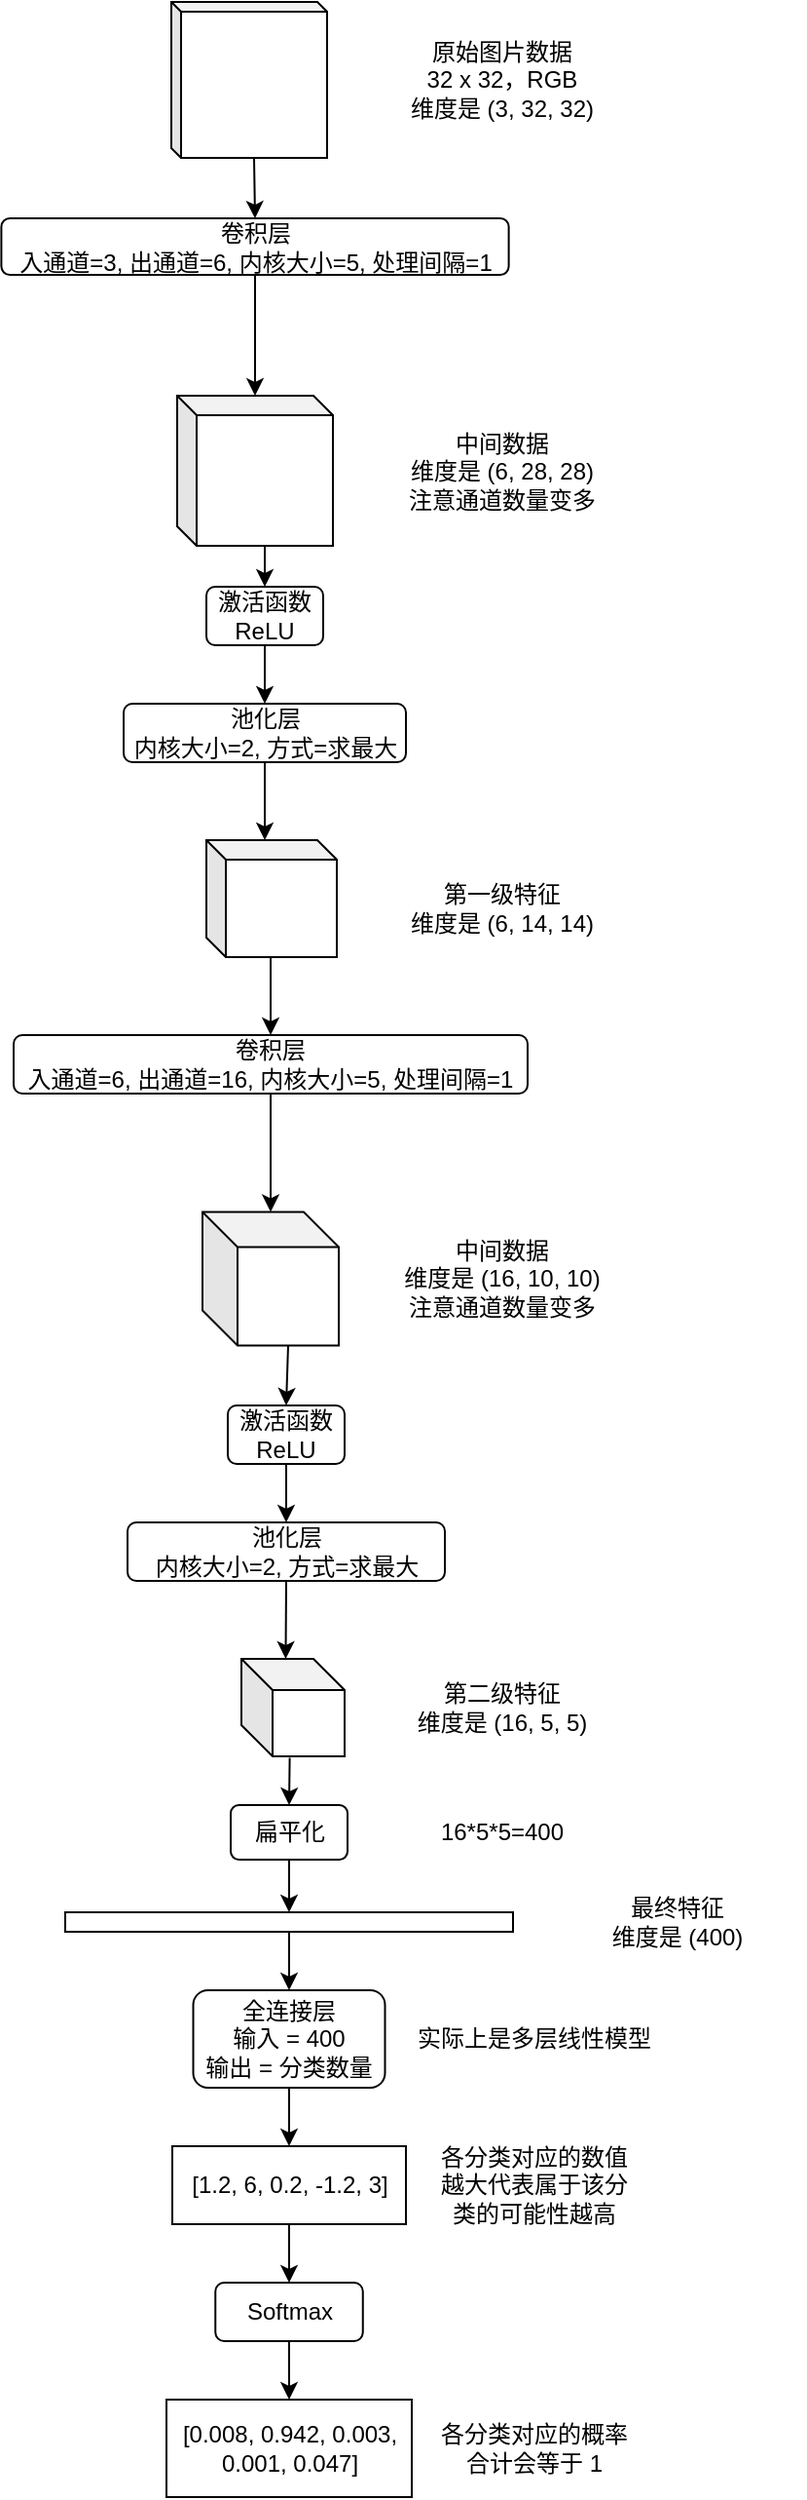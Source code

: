 <mxfile version="12.9.3" type="device"><diagram id="s7MnYwYZWMNFJFkVgJM-" name="Page-1"><mxGraphModel dx="946" dy="599" grid="1" gridSize="10" guides="1" tooltips="1" connect="1" arrows="1" fold="1" page="1" pageScale="1" pageWidth="850" pageHeight="1100" math="0" shadow="0"><root><mxCell id="0"/><mxCell id="1" parent="0"/><mxCell id="MUHdAyPGNOmIEz4YEY3Z-29" style="edgeStyle=none;rounded=0;orthogonalLoop=1;jettySize=auto;html=1;exitX=0;exitY=0;exitDx=42.5;exitDy=80;exitPerimeter=0;entryX=0.5;entryY=0;entryDx=0;entryDy=0;" parent="1" source="MUHdAyPGNOmIEz4YEY3Z-2" target="MUHdAyPGNOmIEz4YEY3Z-4" edge="1"><mxGeometry relative="1" as="geometry"/></mxCell><mxCell id="MUHdAyPGNOmIEz4YEY3Z-2" value="" style="shape=cube;whiteSpace=wrap;html=1;boundedLbl=1;backgroundOutline=1;darkOpacity=0.05;darkOpacity2=0.1;size=5;" parent="1" vertex="1"><mxGeometry x="145" y="160" width="80" height="80" as="geometry"/></mxCell><mxCell id="MUHdAyPGNOmIEz4YEY3Z-3" value="原始图片数据&lt;br&gt;32 x 32，RGB&lt;br&gt;维度是 (3, 32, 32)" style="text;html=1;strokeColor=none;fillColor=none;align=center;verticalAlign=middle;whiteSpace=wrap;rounded=0;" parent="1" vertex="1"><mxGeometry x="250" y="175" width="130" height="50" as="geometry"/></mxCell><mxCell id="MUHdAyPGNOmIEz4YEY3Z-30" style="edgeStyle=none;rounded=0;orthogonalLoop=1;jettySize=auto;html=1;exitX=0.5;exitY=1;exitDx=0;exitDy=0;entryX=0;entryY=0;entryDx=35;entryDy=0;entryPerimeter=0;" parent="1" source="MUHdAyPGNOmIEz4YEY3Z-4" edge="1"><mxGeometry relative="1" as="geometry"><mxPoint x="188" y="362" as="targetPoint"/></mxGeometry></mxCell><mxCell id="MUHdAyPGNOmIEz4YEY3Z-4" value="卷积层&lt;br&gt;&amp;nbsp;入通道=3, 出通道=6,&amp;nbsp;内核大小=5, 处理间隔=1&amp;nbsp;" style="rounded=1;whiteSpace=wrap;html=1;" parent="1" vertex="1"><mxGeometry x="57.69" y="271" width="260.62" height="29" as="geometry"/></mxCell><mxCell id="MUHdAyPGNOmIEz4YEY3Z-31" style="edgeStyle=none;rounded=0;orthogonalLoop=1;jettySize=auto;html=1;exitX=0;exitY=0;exitDx=45;exitDy=77;exitPerimeter=0;entryX=0.5;entryY=0;entryDx=0;entryDy=0;" parent="1" source="MUHdAyPGNOmIEz4YEY3Z-6" target="MUHdAyPGNOmIEz4YEY3Z-15" edge="1"><mxGeometry relative="1" as="geometry"/></mxCell><mxCell id="MUHdAyPGNOmIEz4YEY3Z-6" value="" style="shape=cube;whiteSpace=wrap;html=1;boundedLbl=1;backgroundOutline=1;darkOpacity=0.05;darkOpacity2=0.1;size=10;" parent="1" vertex="1"><mxGeometry x="148" y="362" width="80" height="77" as="geometry"/></mxCell><mxCell id="MUHdAyPGNOmIEz4YEY3Z-9" value="中间数据&lt;br&gt;维度是 (6, 28, 28)&lt;br&gt;注意通道数量变多" style="text;html=1;strokeColor=none;fillColor=none;align=center;verticalAlign=middle;whiteSpace=wrap;rounded=0;" parent="1" vertex="1"><mxGeometry x="250" y="375.5" width="130" height="50" as="geometry"/></mxCell><mxCell id="MUHdAyPGNOmIEz4YEY3Z-33" style="edgeStyle=none;rounded=0;orthogonalLoop=1;jettySize=auto;html=1;exitX=0.5;exitY=1;exitDx=0;exitDy=0;entryX=0;entryY=0;entryDx=30;entryDy=0;entryPerimeter=0;" parent="1" source="MUHdAyPGNOmIEz4YEY3Z-10" target="MUHdAyPGNOmIEz4YEY3Z-12" edge="1"><mxGeometry relative="1" as="geometry"/></mxCell><mxCell id="MUHdAyPGNOmIEz4YEY3Z-10" value="池化层&lt;br&gt;内核大小=2, 方式=求最大" style="rounded=1;whiteSpace=wrap;html=1;" parent="1" vertex="1"><mxGeometry x="120.5" y="520" width="145" height="30" as="geometry"/></mxCell><mxCell id="MUHdAyPGNOmIEz4YEY3Z-35" style="edgeStyle=none;rounded=0;orthogonalLoop=1;jettySize=auto;html=1;entryX=0.5;entryY=0;entryDx=0;entryDy=0;" parent="1" target="MUHdAyPGNOmIEz4YEY3Z-34" edge="1"><mxGeometry relative="1" as="geometry"><mxPoint x="196" y="650" as="sourcePoint"/></mxGeometry></mxCell><mxCell id="MUHdAyPGNOmIEz4YEY3Z-12" value="" style="shape=cube;whiteSpace=wrap;html=1;boundedLbl=1;backgroundOutline=1;darkOpacity=0.05;darkOpacity2=0.1;size=10;" parent="1" vertex="1"><mxGeometry x="163" y="590" width="67" height="60" as="geometry"/></mxCell><mxCell id="MUHdAyPGNOmIEz4YEY3Z-14" value="第一级特征&lt;br&gt;维度是 (6, 14, 14)" style="text;html=1;strokeColor=none;fillColor=none;align=center;verticalAlign=middle;whiteSpace=wrap;rounded=0;" parent="1" vertex="1"><mxGeometry x="250" y="600" width="130" height="50" as="geometry"/></mxCell><mxCell id="MUHdAyPGNOmIEz4YEY3Z-32" style="edgeStyle=none;rounded=0;orthogonalLoop=1;jettySize=auto;html=1;exitX=0.5;exitY=1;exitDx=0;exitDy=0;entryX=0.5;entryY=0;entryDx=0;entryDy=0;" parent="1" source="MUHdAyPGNOmIEz4YEY3Z-15" target="MUHdAyPGNOmIEz4YEY3Z-10" edge="1"><mxGeometry relative="1" as="geometry"/></mxCell><mxCell id="MUHdAyPGNOmIEz4YEY3Z-15" value="激活函数&lt;br&gt;ReLU" style="rounded=1;whiteSpace=wrap;html=1;" parent="1" vertex="1"><mxGeometry x="163" y="460" width="60" height="30" as="geometry"/></mxCell><mxCell id="MUHdAyPGNOmIEz4YEY3Z-43" style="edgeStyle=none;rounded=0;orthogonalLoop=1;jettySize=auto;html=1;exitX=0.5;exitY=1;exitDx=0;exitDy=0;" parent="1" source="MUHdAyPGNOmIEz4YEY3Z-34" target="MUHdAyPGNOmIEz4YEY3Z-40" edge="1"><mxGeometry relative="1" as="geometry"/></mxCell><mxCell id="MUHdAyPGNOmIEz4YEY3Z-34" value="卷积层&lt;br&gt;&amp;nbsp;入通道=6, 出通道=16,&amp;nbsp;内核大小=5, 处理间隔=1&amp;nbsp;" style="rounded=1;whiteSpace=wrap;html=1;" parent="1" vertex="1"><mxGeometry x="64" y="690" width="264" height="30" as="geometry"/></mxCell><mxCell id="MUHdAyPGNOmIEz4YEY3Z-36" value="中间数据&lt;br&gt;维度是 (16, 10, 10)&lt;br&gt;注意通道数量变多" style="text;html=1;strokeColor=none;fillColor=none;align=center;verticalAlign=middle;whiteSpace=wrap;rounded=0;" parent="1" vertex="1"><mxGeometry x="250" y="790" width="130" height="50" as="geometry"/></mxCell><mxCell id="MUHdAyPGNOmIEz4YEY3Z-47" style="edgeStyle=none;rounded=0;orthogonalLoop=1;jettySize=auto;html=1;exitX=0;exitY=0;exitDx=44;exitDy=68.5;exitPerimeter=0;entryX=0.5;entryY=0;entryDx=0;entryDy=0;" parent="1" source="MUHdAyPGNOmIEz4YEY3Z-40" target="MUHdAyPGNOmIEz4YEY3Z-46" edge="1"><mxGeometry relative="1" as="geometry"/></mxCell><mxCell id="MUHdAyPGNOmIEz4YEY3Z-40" value="" style="shape=cube;whiteSpace=wrap;html=1;boundedLbl=1;backgroundOutline=1;darkOpacity=0.05;darkOpacity2=0.1;size=18;" parent="1" vertex="1"><mxGeometry x="161" y="780.75" width="70" height="68.5" as="geometry"/></mxCell><mxCell id="MUHdAyPGNOmIEz4YEY3Z-52" style="edgeStyle=none;rounded=0;orthogonalLoop=1;jettySize=auto;html=1;exitX=0.5;exitY=1;exitDx=0;exitDy=0;entryX=0.429;entryY=0;entryDx=0;entryDy=0;entryPerimeter=0;" parent="1" source="MUHdAyPGNOmIEz4YEY3Z-44" target="MUHdAyPGNOmIEz4YEY3Z-50" edge="1"><mxGeometry relative="1" as="geometry"/></mxCell><mxCell id="MUHdAyPGNOmIEz4YEY3Z-44" value="池化层&lt;br&gt;内核大小=2, 方式=求最大" style="rounded=1;whiteSpace=wrap;html=1;" parent="1" vertex="1"><mxGeometry x="122.5" y="940" width="163" height="30" as="geometry"/></mxCell><mxCell id="MUHdAyPGNOmIEz4YEY3Z-45" style="edgeStyle=none;rounded=0;orthogonalLoop=1;jettySize=auto;html=1;entryX=0.5;entryY=0;entryDx=0;entryDy=0;" parent="1" source="MUHdAyPGNOmIEz4YEY3Z-46" target="MUHdAyPGNOmIEz4YEY3Z-44" edge="1"><mxGeometry relative="1" as="geometry"/></mxCell><mxCell id="MUHdAyPGNOmIEz4YEY3Z-46" value="激活函数&lt;br&gt;ReLU" style="rounded=1;whiteSpace=wrap;html=1;" parent="1" vertex="1"><mxGeometry x="174" y="880" width="60" height="30" as="geometry"/></mxCell><mxCell id="MUHdAyPGNOmIEz4YEY3Z-60" style="edgeStyle=none;rounded=0;orthogonalLoop=1;jettySize=auto;html=1;exitX=0.468;exitY=1.014;exitDx=0;exitDy=0;exitPerimeter=0;entryX=0.5;entryY=0;entryDx=0;entryDy=0;" parent="1" source="MUHdAyPGNOmIEz4YEY3Z-50" target="MUHdAyPGNOmIEz4YEY3Z-59" edge="1"><mxGeometry relative="1" as="geometry"/></mxCell><mxCell id="MUHdAyPGNOmIEz4YEY3Z-50" value="" style="shape=cube;whiteSpace=wrap;html=1;boundedLbl=1;backgroundOutline=1;darkOpacity=0.05;darkOpacity2=0.1;size=16;" parent="1" vertex="1"><mxGeometry x="181" y="1010" width="53" height="50" as="geometry"/></mxCell><mxCell id="MUHdAyPGNOmIEz4YEY3Z-51" value="第二级特征&lt;br&gt;维度是 (16, 5, 5)" style="text;html=1;strokeColor=none;fillColor=none;align=center;verticalAlign=middle;whiteSpace=wrap;rounded=0;" parent="1" vertex="1"><mxGeometry x="250" y="1010" width="130" height="50" as="geometry"/></mxCell><mxCell id="MUHdAyPGNOmIEz4YEY3Z-67" style="edgeStyle=none;rounded=0;orthogonalLoop=1;jettySize=auto;html=1;exitX=0.5;exitY=1;exitDx=0;exitDy=0;entryX=0.5;entryY=0;entryDx=0;entryDy=0;" parent="1" source="MUHdAyPGNOmIEz4YEY3Z-54" target="MUHdAyPGNOmIEz4YEY3Z-66" edge="1"><mxGeometry relative="1" as="geometry"/></mxCell><mxCell id="MUHdAyPGNOmIEz4YEY3Z-54" value="" style="rounded=0;whiteSpace=wrap;html=1;" parent="1" vertex="1"><mxGeometry x="90.5" y="1140" width="230" height="10" as="geometry"/></mxCell><mxCell id="MUHdAyPGNOmIEz4YEY3Z-61" style="edgeStyle=none;rounded=0;orthogonalLoop=1;jettySize=auto;html=1;exitX=0.5;exitY=1;exitDx=0;exitDy=0;entryX=0.5;entryY=0;entryDx=0;entryDy=0;" parent="1" source="MUHdAyPGNOmIEz4YEY3Z-59" target="MUHdAyPGNOmIEz4YEY3Z-54" edge="1"><mxGeometry relative="1" as="geometry"/></mxCell><mxCell id="MUHdAyPGNOmIEz4YEY3Z-59" value="扁平化" style="rounded=1;whiteSpace=wrap;html=1;" parent="1" vertex="1"><mxGeometry x="175.5" y="1085" width="60" height="28" as="geometry"/></mxCell><mxCell id="MUHdAyPGNOmIEz4YEY3Z-62" value="最终特征&lt;br&gt;维度是 (400)" style="text;html=1;strokeColor=none;fillColor=none;align=center;verticalAlign=middle;whiteSpace=wrap;rounded=0;" parent="1" vertex="1"><mxGeometry x="340" y="1120" width="130" height="50" as="geometry"/></mxCell><mxCell id="MUHdAyPGNOmIEz4YEY3Z-63" value="16*5*5=400" style="text;html=1;strokeColor=none;fillColor=none;align=center;verticalAlign=middle;whiteSpace=wrap;rounded=0;" parent="1" vertex="1"><mxGeometry x="275.25" y="1089" width="79.5" height="20" as="geometry"/></mxCell><mxCell id="MUHdAyPGNOmIEz4YEY3Z-73" style="edgeStyle=none;rounded=0;orthogonalLoop=1;jettySize=auto;html=1;exitX=0.5;exitY=1;exitDx=0;exitDy=0;entryX=0.5;entryY=0;entryDx=0;entryDy=0;" parent="1" source="MUHdAyPGNOmIEz4YEY3Z-66" target="MUHdAyPGNOmIEz4YEY3Z-70" edge="1"><mxGeometry relative="1" as="geometry"/></mxCell><mxCell id="MUHdAyPGNOmIEz4YEY3Z-66" value="全连接层&lt;br&gt;输入 = 400&lt;br&gt;输出 = 分类数量" style="rounded=1;whiteSpace=wrap;html=1;" parent="1" vertex="1"><mxGeometry x="156.25" y="1180" width="98.5" height="50" as="geometry"/></mxCell><mxCell id="MUHdAyPGNOmIEz4YEY3Z-68" value="实际上是多层线性模型" style="text;html=1;strokeColor=none;fillColor=none;align=center;verticalAlign=middle;whiteSpace=wrap;rounded=0;" parent="1" vertex="1"><mxGeometry x="263.5" y="1195" width="135.25" height="20" as="geometry"/></mxCell><mxCell id="MUHdAyPGNOmIEz4YEY3Z-77" style="edgeStyle=none;rounded=0;orthogonalLoop=1;jettySize=auto;html=1;exitX=0.5;exitY=1;exitDx=0;exitDy=0;entryX=0.5;entryY=0;entryDx=0;entryDy=0;" parent="1" source="MUHdAyPGNOmIEz4YEY3Z-70" target="MUHdAyPGNOmIEz4YEY3Z-76" edge="1"><mxGeometry relative="1" as="geometry"/></mxCell><mxCell id="MUHdAyPGNOmIEz4YEY3Z-70" value="[1.2, 6, 0.2, -1.2, 3]" style="rounded=0;whiteSpace=wrap;html=1;" parent="1" vertex="1"><mxGeometry x="145.5" y="1260" width="120" height="40" as="geometry"/></mxCell><mxCell id="MUHdAyPGNOmIEz4YEY3Z-71" value="各分类对应的数值&lt;br&gt;越大代表属于该分类的可能性越高" style="text;html=1;strokeColor=none;fillColor=none;align=center;verticalAlign=middle;whiteSpace=wrap;rounded=0;" parent="1" vertex="1"><mxGeometry x="278.62" y="1260" width="105" height="40" as="geometry"/></mxCell><mxCell id="MUHdAyPGNOmIEz4YEY3Z-79" style="edgeStyle=none;rounded=0;orthogonalLoop=1;jettySize=auto;html=1;exitX=0.5;exitY=1;exitDx=0;exitDy=0;entryX=0.5;entryY=0;entryDx=0;entryDy=0;" parent="1" source="MUHdAyPGNOmIEz4YEY3Z-76" target="MUHdAyPGNOmIEz4YEY3Z-78" edge="1"><mxGeometry relative="1" as="geometry"/></mxCell><mxCell id="MUHdAyPGNOmIEz4YEY3Z-76" value="Softmax" style="rounded=1;whiteSpace=wrap;html=1;" parent="1" vertex="1"><mxGeometry x="167.63" y="1330" width="75.75" height="30" as="geometry"/></mxCell><mxCell id="MUHdAyPGNOmIEz4YEY3Z-78" value="[0.008, 0.942, 0.003, 0.001, 0.047]" style="rounded=0;whiteSpace=wrap;html=1;" parent="1" vertex="1"><mxGeometry x="142.5" y="1390" width="126" height="50" as="geometry"/></mxCell><mxCell id="MUHdAyPGNOmIEz4YEY3Z-80" value="各分类对应的概率&lt;br&gt;合计会等于 1" style="text;html=1;strokeColor=none;fillColor=none;align=center;verticalAlign=middle;whiteSpace=wrap;rounded=0;" parent="1" vertex="1"><mxGeometry x="278.62" y="1395" width="105" height="40" as="geometry"/></mxCell></root></mxGraphModel></diagram></mxfile>
